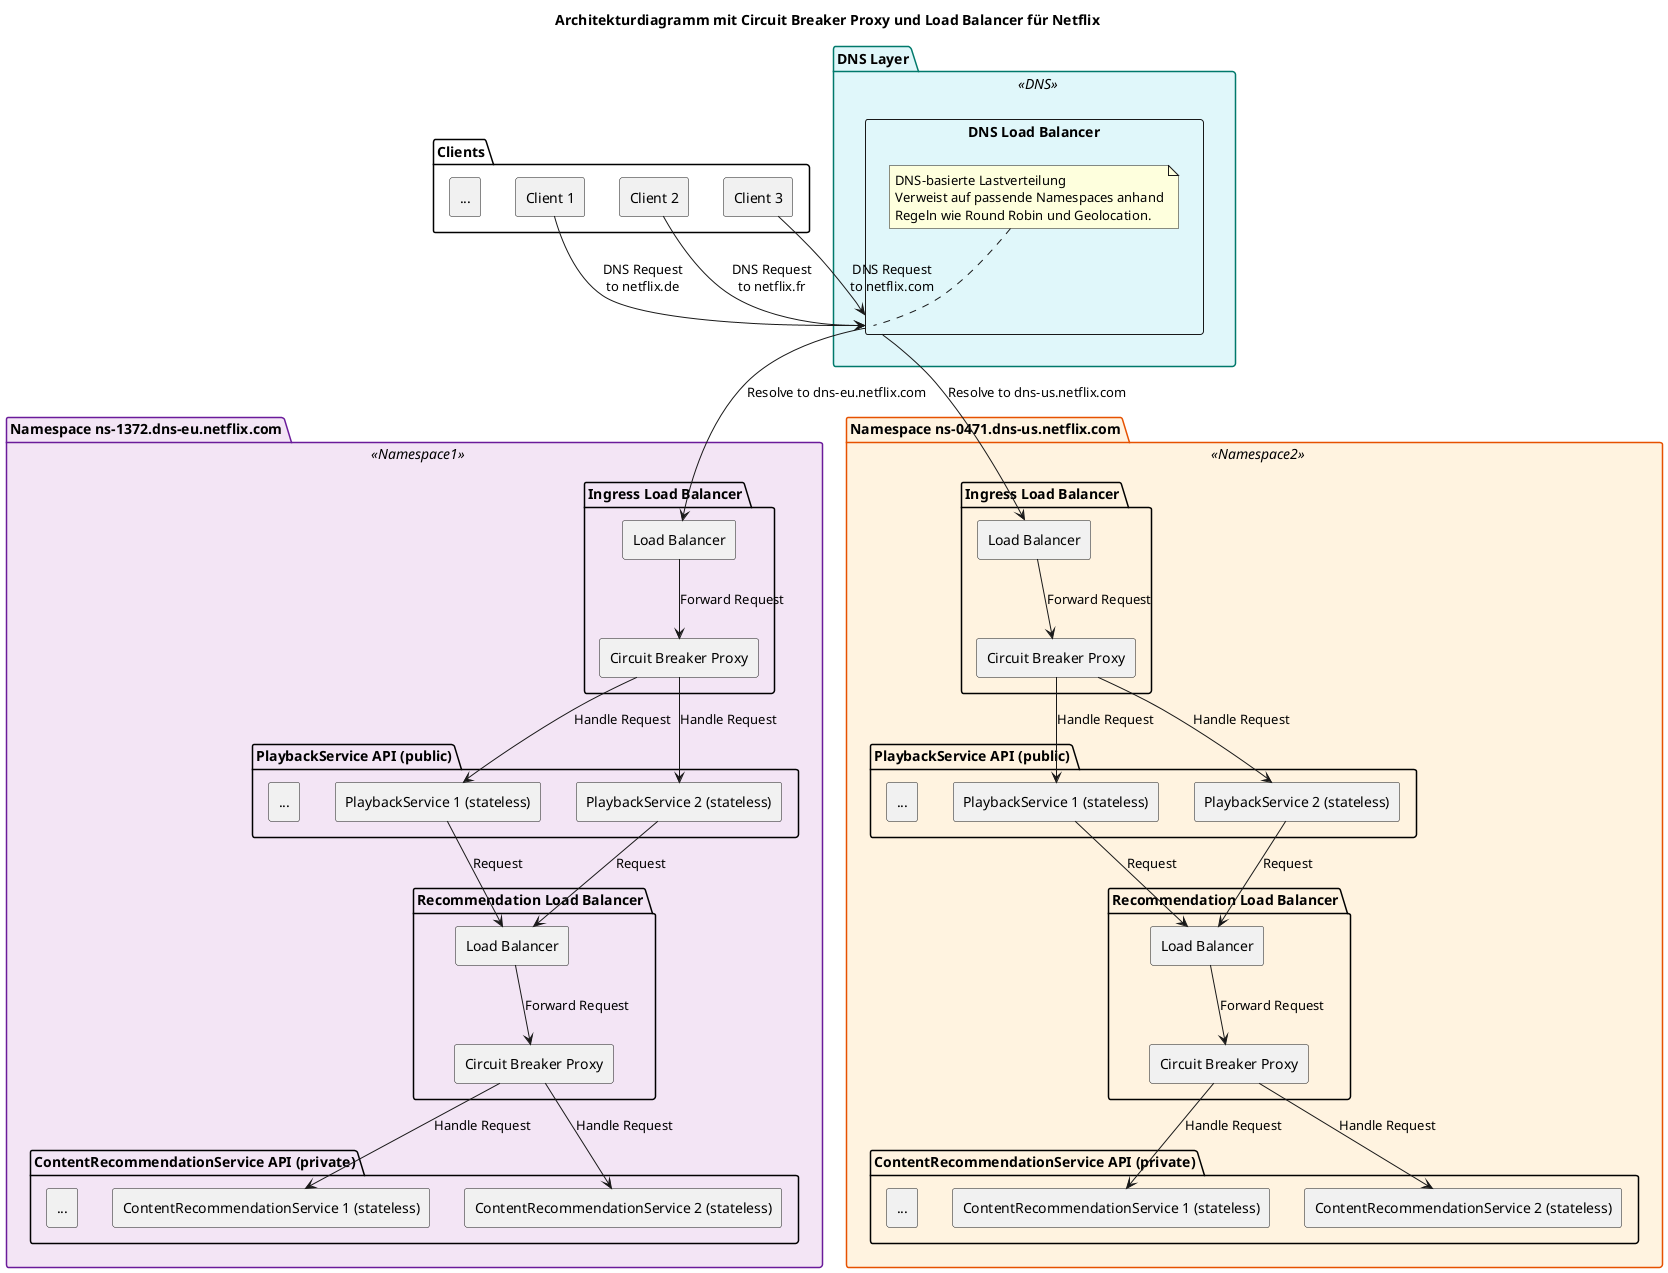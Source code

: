 @startuml
!pragma svgSize <U+1F610> XX
title Architekturdiagramm mit Circuit Breaker Proxy und Load Balancer für Netflix

skinparam componentStyle rectangle

skinparam package {
  BackgroundColor<<DNS>> #E0F7FA
  BorderColor<<DNS>> #00796B
  BackgroundColor<<Namespace1>> #F3E5F5
  BorderColor<<Namespace1>> #6A1B9A
  BackgroundColor<<Namespace2>> #FFF3E0
  BorderColor<<Namespace2>> #E65100
}

package "Clients" {
  [Client 1]
  [Client 2]
  [Client 3]
  [...]
}

package "DNS Layer" <<DNS>> {
  component "DNS Load Balancer" as DLB {
    note top of DLB
      DNS-basierte Lastverteilung
      Verweist auf passende Namespaces anhand
      Regeln wie Round Robin und Geolocation.
    end note
  }
}

package "Namespace ns-1372.dns-eu.netflix.com" <<Namespace1>> {

    package "Ingress Load Balancer" as ILB1 {
      component "Load Balancer" as LB
      component "Circuit Breaker Proxy" as CBP
    }

    package "PlaybackService API (public)" as PBS1 {
      component "PlaybackService 1 (stateless)" as PS1
      component "PlaybackService 2 (stateless)" as PS2
      component "..." as PS3
    }

    package "Recommendation Load Balancer"as RLB1 {
      component "Load Balancer" as LB2
      component "Circuit Breaker Proxy" as CBP2
    }

    package "ContentRecommendationService API (private)" as CRS1 {
      component "ContentRecommendationService 1 (stateless)" as CS1
      component "ContentRecommendationService 2 (stateless)" as CS2
      component "..." as CS3
    }
}

package "Namespace ns-0471.dns-us.netflix.com" <<Namespace2>> {

    package "Ingress Load Balancer" as ILB2 {
      component "Load Balancer" as LB_
      component "Circuit Breaker Proxy" as CBP_
    }

    package "PlaybackService API (public)" as PBS2 {
      component "PlaybackService 1 (stateless)" as PS1_
      component "PlaybackService 2 (stateless)" as PS2_
      component "..." as PS3_
    }

    package "Recommendation Load Balancer" as RLB2 {
      component "Load Balancer" as LB2_
      component "Circuit Breaker Proxy" as CBP2_
    }

    package "ContentRecommendationService API (private)" as CRS2 {
      component "ContentRecommendationService 1 (stateless)" as CS1_
      component "ContentRecommendationService 2 (stateless)" as CS2_
      component "..." as CS3_
    }
}

[Client 1] --> DLB : DNS Request\nto netflix.de
[Client 2] --> DLB : DNS Request\nto netflix.fr
[Client 3] --> DLB : DNS Request\nto netflix.com
DLB --> LB : Resolve to dns-eu.netflix.com
DLB --> LB_ : Resolve to dns-us.netflix.com


LB -down-> CBP : Forward Request
CBP -down-> PS1 : Handle Request
CBP -down-> PS2 : Handle Request
PS1 --> LB2 : Request
PS2 --> LB2 : Request
LB2 -down-> CBP2 : Forward Request
CBP2 -down-> CS1 : Handle Request
CBP2 -down-> CS2 : Handle Request


LB_ -down-> CBP_ : Forward Request
CBP_ -down-> PS1_ : Handle Request
CBP_ -down-> PS2_ : Handle Request
PS1_ --> LB2_ : Request
PS2_ --> LB2_ : Request
LB2_ -down-> CBP2_ : Forward Request
CBP2_ -down-> CS1_ : Handle Request
CBP2_ -down-> CS2_ : Handle Request

@enduml
